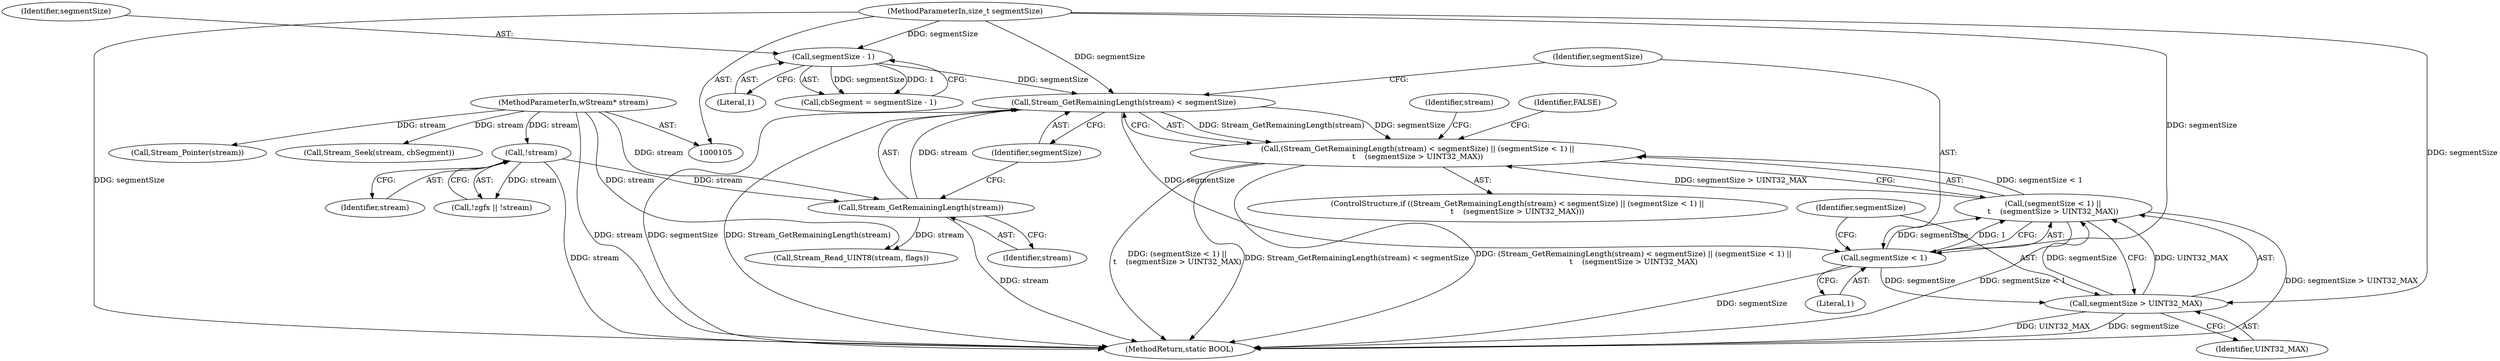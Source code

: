 digraph "0_FreeRDP_17c363a5162fd4dc77b1df54e48d7bd9bf6b3be7_0@API" {
"1000138" [label="(Call,Stream_GetRemainingLength(stream) < segmentSize)"];
"1000139" [label="(Call,Stream_GetRemainingLength(stream))"];
"1000127" [label="(Call,!stream)"];
"1000107" [label="(MethodParameterIn,wStream* stream)"];
"1000133" [label="(Call,segmentSize - 1)"];
"1000108" [label="(MethodParameterIn,size_t segmentSize)"];
"1000137" [label="(Call,(Stream_GetRemainingLength(stream) < segmentSize) || (segmentSize < 1) ||\n\t    (segmentSize > UINT32_MAX))"];
"1000143" [label="(Call,segmentSize < 1)"];
"1000142" [label="(Call,(segmentSize < 1) ||\n\t    (segmentSize > UINT32_MAX))"];
"1000146" [label="(Call,segmentSize > UINT32_MAX)"];
"1000140" [label="(Identifier,stream)"];
"1000146" [label="(Call,segmentSize > UINT32_MAX)"];
"1000139" [label="(Call,Stream_GetRemainingLength(stream))"];
"1000559" [label="(MethodReturn,static BOOL)"];
"1000145" [label="(Literal,1)"];
"1000152" [label="(Identifier,stream)"];
"1000144" [label="(Identifier,segmentSize)"];
"1000148" [label="(Identifier,UINT32_MAX)"];
"1000147" [label="(Identifier,segmentSize)"];
"1000128" [label="(Identifier,stream)"];
"1000108" [label="(MethodParameterIn,size_t segmentSize)"];
"1000107" [label="(MethodParameterIn,wStream* stream)"];
"1000133" [label="(Call,segmentSize - 1)"];
"1000151" [label="(Call,Stream_Read_UINT8(stream, flags))"];
"1000131" [label="(Call,cbSegment = segmentSize - 1)"];
"1000136" [label="(ControlStructure,if ((Stream_GetRemainingLength(stream) < segmentSize) || (segmentSize < 1) ||\n\t    (segmentSize > UINT32_MAX)))"];
"1000150" [label="(Identifier,FALSE)"];
"1000138" [label="(Call,Stream_GetRemainingLength(stream) < segmentSize)"];
"1000137" [label="(Call,(Stream_GetRemainingLength(stream) < segmentSize) || (segmentSize < 1) ||\n\t    (segmentSize > UINT32_MAX))"];
"1000143" [label="(Call,segmentSize < 1)"];
"1000142" [label="(Call,(segmentSize < 1) ||\n\t    (segmentSize > UINT32_MAX))"];
"1000135" [label="(Literal,1)"];
"1000161" [label="(Call,Stream_Pointer(stream))"];
"1000134" [label="(Identifier,segmentSize)"];
"1000127" [label="(Call,!stream)"];
"1000141" [label="(Identifier,segmentSize)"];
"1000124" [label="(Call,!zgfx || !stream)"];
"1000163" [label="(Call,Stream_Seek(stream, cbSegment))"];
"1000138" -> "1000137"  [label="AST: "];
"1000138" -> "1000141"  [label="CFG: "];
"1000139" -> "1000138"  [label="AST: "];
"1000141" -> "1000138"  [label="AST: "];
"1000144" -> "1000138"  [label="CFG: "];
"1000137" -> "1000138"  [label="CFG: "];
"1000138" -> "1000559"  [label="DDG: segmentSize"];
"1000138" -> "1000559"  [label="DDG: Stream_GetRemainingLength(stream)"];
"1000138" -> "1000137"  [label="DDG: Stream_GetRemainingLength(stream)"];
"1000138" -> "1000137"  [label="DDG: segmentSize"];
"1000139" -> "1000138"  [label="DDG: stream"];
"1000133" -> "1000138"  [label="DDG: segmentSize"];
"1000108" -> "1000138"  [label="DDG: segmentSize"];
"1000138" -> "1000143"  [label="DDG: segmentSize"];
"1000139" -> "1000140"  [label="CFG: "];
"1000140" -> "1000139"  [label="AST: "];
"1000141" -> "1000139"  [label="CFG: "];
"1000139" -> "1000559"  [label="DDG: stream"];
"1000127" -> "1000139"  [label="DDG: stream"];
"1000107" -> "1000139"  [label="DDG: stream"];
"1000139" -> "1000151"  [label="DDG: stream"];
"1000127" -> "1000124"  [label="AST: "];
"1000127" -> "1000128"  [label="CFG: "];
"1000128" -> "1000127"  [label="AST: "];
"1000124" -> "1000127"  [label="CFG: "];
"1000127" -> "1000559"  [label="DDG: stream"];
"1000127" -> "1000124"  [label="DDG: stream"];
"1000107" -> "1000127"  [label="DDG: stream"];
"1000107" -> "1000105"  [label="AST: "];
"1000107" -> "1000559"  [label="DDG: stream"];
"1000107" -> "1000151"  [label="DDG: stream"];
"1000107" -> "1000161"  [label="DDG: stream"];
"1000107" -> "1000163"  [label="DDG: stream"];
"1000133" -> "1000131"  [label="AST: "];
"1000133" -> "1000135"  [label="CFG: "];
"1000134" -> "1000133"  [label="AST: "];
"1000135" -> "1000133"  [label="AST: "];
"1000131" -> "1000133"  [label="CFG: "];
"1000133" -> "1000131"  [label="DDG: segmentSize"];
"1000133" -> "1000131"  [label="DDG: 1"];
"1000108" -> "1000133"  [label="DDG: segmentSize"];
"1000108" -> "1000105"  [label="AST: "];
"1000108" -> "1000559"  [label="DDG: segmentSize"];
"1000108" -> "1000143"  [label="DDG: segmentSize"];
"1000108" -> "1000146"  [label="DDG: segmentSize"];
"1000137" -> "1000136"  [label="AST: "];
"1000137" -> "1000142"  [label="CFG: "];
"1000142" -> "1000137"  [label="AST: "];
"1000150" -> "1000137"  [label="CFG: "];
"1000152" -> "1000137"  [label="CFG: "];
"1000137" -> "1000559"  [label="DDG: (segmentSize < 1) ||\n\t    (segmentSize > UINT32_MAX)"];
"1000137" -> "1000559"  [label="DDG: Stream_GetRemainingLength(stream) < segmentSize"];
"1000137" -> "1000559"  [label="DDG: (Stream_GetRemainingLength(stream) < segmentSize) || (segmentSize < 1) ||\n\t    (segmentSize > UINT32_MAX)"];
"1000142" -> "1000137"  [label="DDG: segmentSize < 1"];
"1000142" -> "1000137"  [label="DDG: segmentSize > UINT32_MAX"];
"1000143" -> "1000142"  [label="AST: "];
"1000143" -> "1000145"  [label="CFG: "];
"1000144" -> "1000143"  [label="AST: "];
"1000145" -> "1000143"  [label="AST: "];
"1000147" -> "1000143"  [label="CFG: "];
"1000142" -> "1000143"  [label="CFG: "];
"1000143" -> "1000559"  [label="DDG: segmentSize"];
"1000143" -> "1000142"  [label="DDG: segmentSize"];
"1000143" -> "1000142"  [label="DDG: 1"];
"1000143" -> "1000146"  [label="DDG: segmentSize"];
"1000142" -> "1000146"  [label="CFG: "];
"1000146" -> "1000142"  [label="AST: "];
"1000142" -> "1000559"  [label="DDG: segmentSize < 1"];
"1000142" -> "1000559"  [label="DDG: segmentSize > UINT32_MAX"];
"1000146" -> "1000142"  [label="DDG: segmentSize"];
"1000146" -> "1000142"  [label="DDG: UINT32_MAX"];
"1000146" -> "1000148"  [label="CFG: "];
"1000147" -> "1000146"  [label="AST: "];
"1000148" -> "1000146"  [label="AST: "];
"1000146" -> "1000559"  [label="DDG: UINT32_MAX"];
"1000146" -> "1000559"  [label="DDG: segmentSize"];
}
